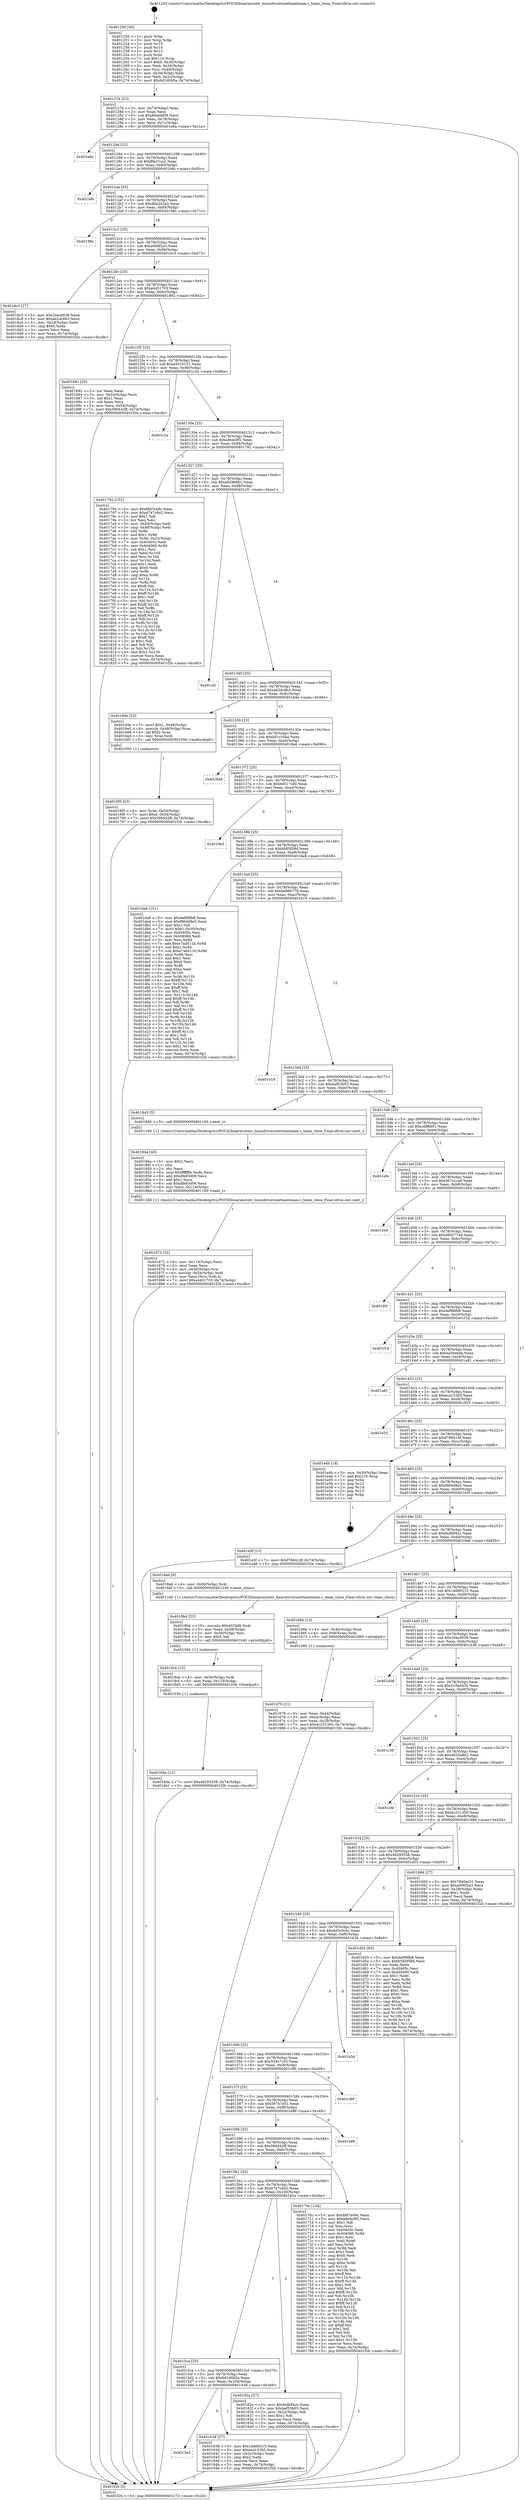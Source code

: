 digraph "0x401250" {
  label = "0x401250 (/mnt/c/Users/mathe/Desktop/tcc/POCII/binaries/extr_linuxdriversnetteamteam.c_team_close_Final-ollvm.out::main(0))"
  labelloc = "t"
  node[shape=record]

  Entry [label="",width=0.3,height=0.3,shape=circle,fillcolor=black,style=filled]
  "0x40127d" [label="{
     0x40127d [23]\l
     | [instrs]\l
     &nbsp;&nbsp;0x40127d \<+3\>: mov -0x74(%rbp),%eax\l
     &nbsp;&nbsp;0x401280 \<+2\>: mov %eax,%ecx\l
     &nbsp;&nbsp;0x401282 \<+6\>: sub $0x80ab6f39,%ecx\l
     &nbsp;&nbsp;0x401288 \<+3\>: mov %eax,-0x78(%rbp)\l
     &nbsp;&nbsp;0x40128b \<+3\>: mov %ecx,-0x7c(%rbp)\l
     &nbsp;&nbsp;0x40128e \<+6\>: je 0000000000401e6a \<main+0xc1a\>\l
  }"]
  "0x401e6a" [label="{
     0x401e6a\l
  }", style=dashed]
  "0x401294" [label="{
     0x401294 [22]\l
     | [instrs]\l
     &nbsp;&nbsp;0x401294 \<+5\>: jmp 0000000000401299 \<main+0x49\>\l
     &nbsp;&nbsp;0x401299 \<+3\>: mov -0x78(%rbp),%eax\l
     &nbsp;&nbsp;0x40129c \<+5\>: sub $0x8fe31ca2,%eax\l
     &nbsp;&nbsp;0x4012a1 \<+3\>: mov %eax,-0x80(%rbp)\l
     &nbsp;&nbsp;0x4012a4 \<+6\>: je 0000000000401b8c \<main+0x93c\>\l
  }"]
  Exit [label="",width=0.3,height=0.3,shape=circle,fillcolor=black,style=filled,peripheries=2]
  "0x401b8c" [label="{
     0x401b8c\l
  }", style=dashed]
  "0x4012aa" [label="{
     0x4012aa [25]\l
     | [instrs]\l
     &nbsp;&nbsp;0x4012aa \<+5\>: jmp 00000000004012af \<main+0x5f\>\l
     &nbsp;&nbsp;0x4012af \<+3\>: mov -0x78(%rbp),%eax\l
     &nbsp;&nbsp;0x4012b2 \<+5\>: sub $0x9ba202a3,%eax\l
     &nbsp;&nbsp;0x4012b7 \<+6\>: mov %eax,-0x84(%rbp)\l
     &nbsp;&nbsp;0x4012bd \<+6\>: je 000000000040196c \<main+0x71c\>\l
  }"]
  "0x4018da" [label="{
     0x4018da [12]\l
     | [instrs]\l
     &nbsp;&nbsp;0x4018da \<+7\>: movl $0x4d293558,-0x74(%rbp)\l
     &nbsp;&nbsp;0x4018e1 \<+5\>: jmp 0000000000401f2b \<main+0xcdb\>\l
  }"]
  "0x40196c" [label="{
     0x40196c\l
  }", style=dashed]
  "0x4012c3" [label="{
     0x4012c3 [25]\l
     | [instrs]\l
     &nbsp;&nbsp;0x4012c3 \<+5\>: jmp 00000000004012c8 \<main+0x78\>\l
     &nbsp;&nbsp;0x4012c8 \<+3\>: mov -0x78(%rbp),%eax\l
     &nbsp;&nbsp;0x4012cb \<+5\>: sub $0xa006f2a3,%eax\l
     &nbsp;&nbsp;0x4012d0 \<+6\>: mov %eax,-0x88(%rbp)\l
     &nbsp;&nbsp;0x4012d6 \<+6\>: je 00000000004016c3 \<main+0x473\>\l
  }"]
  "0x4018cb" [label="{
     0x4018cb [15]\l
     | [instrs]\l
     &nbsp;&nbsp;0x4018cb \<+4\>: mov -0x50(%rbp),%rdi\l
     &nbsp;&nbsp;0x4018cf \<+6\>: mov %eax,-0x118(%rbp)\l
     &nbsp;&nbsp;0x4018d5 \<+5\>: call 0000000000401030 \<free@plt\>\l
     | [calls]\l
     &nbsp;&nbsp;0x401030 \{1\} (unknown)\l
  }"]
  "0x4016c3" [label="{
     0x4016c3 [27]\l
     | [instrs]\l
     &nbsp;&nbsp;0x4016c3 \<+5\>: mov $0x20ecd039,%eax\l
     &nbsp;&nbsp;0x4016c8 \<+5\>: mov $0xad2dc6b3,%ecx\l
     &nbsp;&nbsp;0x4016cd \<+3\>: mov -0x28(%rbp),%edx\l
     &nbsp;&nbsp;0x4016d0 \<+3\>: cmp $0x0,%edx\l
     &nbsp;&nbsp;0x4016d3 \<+3\>: cmove %ecx,%eax\l
     &nbsp;&nbsp;0x4016d6 \<+3\>: mov %eax,-0x74(%rbp)\l
     &nbsp;&nbsp;0x4016d9 \<+5\>: jmp 0000000000401f2b \<main+0xcdb\>\l
  }"]
  "0x4012dc" [label="{
     0x4012dc [25]\l
     | [instrs]\l
     &nbsp;&nbsp;0x4012dc \<+5\>: jmp 00000000004012e1 \<main+0x91\>\l
     &nbsp;&nbsp;0x4012e1 \<+3\>: mov -0x78(%rbp),%eax\l
     &nbsp;&nbsp;0x4012e4 \<+5\>: sub $0xa4451703,%eax\l
     &nbsp;&nbsp;0x4012e9 \<+6\>: mov %eax,-0x8c(%rbp)\l
     &nbsp;&nbsp;0x4012ef \<+6\>: je 0000000000401892 \<main+0x642\>\l
  }"]
  "0x4018b4" [label="{
     0x4018b4 [23]\l
     | [instrs]\l
     &nbsp;&nbsp;0x4018b4 \<+10\>: movabs $0x4020d6,%rdi\l
     &nbsp;&nbsp;0x4018be \<+3\>: mov %eax,-0x58(%rbp)\l
     &nbsp;&nbsp;0x4018c1 \<+3\>: mov -0x58(%rbp),%esi\l
     &nbsp;&nbsp;0x4018c4 \<+2\>: mov $0x0,%al\l
     &nbsp;&nbsp;0x4018c6 \<+5\>: call 0000000000401040 \<printf@plt\>\l
     | [calls]\l
     &nbsp;&nbsp;0x401040 \{1\} (unknown)\l
  }"]
  "0x401892" [label="{
     0x401892 [25]\l
     | [instrs]\l
     &nbsp;&nbsp;0x401892 \<+2\>: xor %eax,%eax\l
     &nbsp;&nbsp;0x401894 \<+3\>: mov -0x54(%rbp),%ecx\l
     &nbsp;&nbsp;0x401897 \<+3\>: sub $0x1,%eax\l
     &nbsp;&nbsp;0x40189a \<+2\>: sub %eax,%ecx\l
     &nbsp;&nbsp;0x40189c \<+3\>: mov %ecx,-0x54(%rbp)\l
     &nbsp;&nbsp;0x40189f \<+7\>: movl $0x590442ff,-0x74(%rbp)\l
     &nbsp;&nbsp;0x4018a6 \<+5\>: jmp 0000000000401f2b \<main+0xcdb\>\l
  }"]
  "0x4012f5" [label="{
     0x4012f5 [25]\l
     | [instrs]\l
     &nbsp;&nbsp;0x4012f5 \<+5\>: jmp 00000000004012fa \<main+0xaa\>\l
     &nbsp;&nbsp;0x4012fa \<+3\>: mov -0x78(%rbp),%eax\l
     &nbsp;&nbsp;0x4012fd \<+5\>: sub $0xa5d16151,%eax\l
     &nbsp;&nbsp;0x401302 \<+6\>: mov %eax,-0x90(%rbp)\l
     &nbsp;&nbsp;0x401308 \<+6\>: je 0000000000401c2a \<main+0x9da\>\l
  }"]
  "0x401872" [label="{
     0x401872 [32]\l
     | [instrs]\l
     &nbsp;&nbsp;0x401872 \<+6\>: mov -0x114(%rbp),%ecx\l
     &nbsp;&nbsp;0x401878 \<+3\>: imul %eax,%ecx\l
     &nbsp;&nbsp;0x40187b \<+4\>: mov -0x50(%rbp),%rsi\l
     &nbsp;&nbsp;0x40187f \<+4\>: movslq -0x54(%rbp),%rdi\l
     &nbsp;&nbsp;0x401883 \<+3\>: mov %ecx,(%rsi,%rdi,4)\l
     &nbsp;&nbsp;0x401886 \<+7\>: movl $0xa4451703,-0x74(%rbp)\l
     &nbsp;&nbsp;0x40188d \<+5\>: jmp 0000000000401f2b \<main+0xcdb\>\l
  }"]
  "0x401c2a" [label="{
     0x401c2a\l
  }", style=dashed]
  "0x40130e" [label="{
     0x40130e [25]\l
     | [instrs]\l
     &nbsp;&nbsp;0x40130e \<+5\>: jmp 0000000000401313 \<main+0xc3\>\l
     &nbsp;&nbsp;0x401313 \<+3\>: mov -0x78(%rbp),%eax\l
     &nbsp;&nbsp;0x401316 \<+5\>: sub $0xa8e4c9f2,%eax\l
     &nbsp;&nbsp;0x40131b \<+6\>: mov %eax,-0x94(%rbp)\l
     &nbsp;&nbsp;0x401321 \<+6\>: je 0000000000401792 \<main+0x542\>\l
  }"]
  "0x40184a" [label="{
     0x40184a [40]\l
     | [instrs]\l
     &nbsp;&nbsp;0x40184a \<+5\>: mov $0x2,%ecx\l
     &nbsp;&nbsp;0x40184f \<+1\>: cltd\l
     &nbsp;&nbsp;0x401850 \<+2\>: idiv %ecx\l
     &nbsp;&nbsp;0x401852 \<+6\>: imul $0xfffffffe,%edx,%ecx\l
     &nbsp;&nbsp;0x401858 \<+6\>: add $0xdfe83d09,%ecx\l
     &nbsp;&nbsp;0x40185e \<+3\>: add $0x1,%ecx\l
     &nbsp;&nbsp;0x401861 \<+6\>: sub $0xdfe83d09,%ecx\l
     &nbsp;&nbsp;0x401867 \<+6\>: mov %ecx,-0x114(%rbp)\l
     &nbsp;&nbsp;0x40186d \<+5\>: call 0000000000401160 \<next_i\>\l
     | [calls]\l
     &nbsp;&nbsp;0x401160 \{1\} (/mnt/c/Users/mathe/Desktop/tcc/POCII/binaries/extr_linuxdriversnetteamteam.c_team_close_Final-ollvm.out::next_i)\l
  }"]
  "0x401792" [label="{
     0x401792 [152]\l
     | [instrs]\l
     &nbsp;&nbsp;0x401792 \<+5\>: mov $0x6fd7e49c,%eax\l
     &nbsp;&nbsp;0x401797 \<+5\>: mov $0x6747c842,%ecx\l
     &nbsp;&nbsp;0x40179c \<+2\>: mov $0x1,%dl\l
     &nbsp;&nbsp;0x40179e \<+2\>: xor %esi,%esi\l
     &nbsp;&nbsp;0x4017a0 \<+3\>: mov -0x54(%rbp),%edi\l
     &nbsp;&nbsp;0x4017a3 \<+3\>: cmp -0x48(%rbp),%edi\l
     &nbsp;&nbsp;0x4017a6 \<+4\>: setl %r8b\l
     &nbsp;&nbsp;0x4017aa \<+4\>: and $0x1,%r8b\l
     &nbsp;&nbsp;0x4017ae \<+4\>: mov %r8b,-0x22(%rbp)\l
     &nbsp;&nbsp;0x4017b2 \<+7\>: mov 0x40405c,%edi\l
     &nbsp;&nbsp;0x4017b9 \<+8\>: mov 0x404060,%r9d\l
     &nbsp;&nbsp;0x4017c1 \<+3\>: sub $0x1,%esi\l
     &nbsp;&nbsp;0x4017c4 \<+3\>: mov %edi,%r10d\l
     &nbsp;&nbsp;0x4017c7 \<+3\>: add %esi,%r10d\l
     &nbsp;&nbsp;0x4017ca \<+4\>: imul %r10d,%edi\l
     &nbsp;&nbsp;0x4017ce \<+3\>: and $0x1,%edi\l
     &nbsp;&nbsp;0x4017d1 \<+3\>: cmp $0x0,%edi\l
     &nbsp;&nbsp;0x4017d4 \<+4\>: sete %r8b\l
     &nbsp;&nbsp;0x4017d8 \<+4\>: cmp $0xa,%r9d\l
     &nbsp;&nbsp;0x4017dc \<+4\>: setl %r11b\l
     &nbsp;&nbsp;0x4017e0 \<+3\>: mov %r8b,%bl\l
     &nbsp;&nbsp;0x4017e3 \<+3\>: xor $0xff,%bl\l
     &nbsp;&nbsp;0x4017e6 \<+3\>: mov %r11b,%r14b\l
     &nbsp;&nbsp;0x4017e9 \<+4\>: xor $0xff,%r14b\l
     &nbsp;&nbsp;0x4017ed \<+3\>: xor $0x1,%dl\l
     &nbsp;&nbsp;0x4017f0 \<+3\>: mov %bl,%r15b\l
     &nbsp;&nbsp;0x4017f3 \<+4\>: and $0xff,%r15b\l
     &nbsp;&nbsp;0x4017f7 \<+3\>: and %dl,%r8b\l
     &nbsp;&nbsp;0x4017fa \<+3\>: mov %r14b,%r12b\l
     &nbsp;&nbsp;0x4017fd \<+4\>: and $0xff,%r12b\l
     &nbsp;&nbsp;0x401801 \<+3\>: and %dl,%r11b\l
     &nbsp;&nbsp;0x401804 \<+3\>: or %r8b,%r15b\l
     &nbsp;&nbsp;0x401807 \<+3\>: or %r11b,%r12b\l
     &nbsp;&nbsp;0x40180a \<+3\>: xor %r12b,%r15b\l
     &nbsp;&nbsp;0x40180d \<+3\>: or %r14b,%bl\l
     &nbsp;&nbsp;0x401810 \<+3\>: xor $0xff,%bl\l
     &nbsp;&nbsp;0x401813 \<+3\>: or $0x1,%dl\l
     &nbsp;&nbsp;0x401816 \<+2\>: and %dl,%bl\l
     &nbsp;&nbsp;0x401818 \<+3\>: or %bl,%r15b\l
     &nbsp;&nbsp;0x40181b \<+4\>: test $0x1,%r15b\l
     &nbsp;&nbsp;0x40181f \<+3\>: cmovne %ecx,%eax\l
     &nbsp;&nbsp;0x401822 \<+3\>: mov %eax,-0x74(%rbp)\l
     &nbsp;&nbsp;0x401825 \<+5\>: jmp 0000000000401f2b \<main+0xcdb\>\l
  }"]
  "0x401327" [label="{
     0x401327 [25]\l
     | [instrs]\l
     &nbsp;&nbsp;0x401327 \<+5\>: jmp 000000000040132c \<main+0xdc\>\l
     &nbsp;&nbsp;0x40132c \<+3\>: mov -0x78(%rbp),%eax\l
     &nbsp;&nbsp;0x40132f \<+5\>: sub $0xa929b6b1,%eax\l
     &nbsp;&nbsp;0x401334 \<+6\>: mov %eax,-0x98(%rbp)\l
     &nbsp;&nbsp;0x40133a \<+6\>: je 0000000000401cf1 \<main+0xaa1\>\l
  }"]
  "0x4016f5" [label="{
     0x4016f5 [23]\l
     | [instrs]\l
     &nbsp;&nbsp;0x4016f5 \<+4\>: mov %rax,-0x50(%rbp)\l
     &nbsp;&nbsp;0x4016f9 \<+7\>: movl $0x0,-0x54(%rbp)\l
     &nbsp;&nbsp;0x401700 \<+7\>: movl $0x590442ff,-0x74(%rbp)\l
     &nbsp;&nbsp;0x401707 \<+5\>: jmp 0000000000401f2b \<main+0xcdb\>\l
  }"]
  "0x401cf1" [label="{
     0x401cf1\l
  }", style=dashed]
  "0x401340" [label="{
     0x401340 [25]\l
     | [instrs]\l
     &nbsp;&nbsp;0x401340 \<+5\>: jmp 0000000000401345 \<main+0xf5\>\l
     &nbsp;&nbsp;0x401345 \<+3\>: mov -0x78(%rbp),%eax\l
     &nbsp;&nbsp;0x401348 \<+5\>: sub $0xad2dc6b3,%eax\l
     &nbsp;&nbsp;0x40134d \<+6\>: mov %eax,-0x9c(%rbp)\l
     &nbsp;&nbsp;0x401353 \<+6\>: je 00000000004016de \<main+0x48e\>\l
  }"]
  "0x401678" [label="{
     0x401678 [21]\l
     | [instrs]\l
     &nbsp;&nbsp;0x401678 \<+3\>: mov %eax,-0x44(%rbp)\l
     &nbsp;&nbsp;0x40167b \<+3\>: mov -0x44(%rbp),%eax\l
     &nbsp;&nbsp;0x40167e \<+3\>: mov %eax,-0x28(%rbp)\l
     &nbsp;&nbsp;0x401681 \<+7\>: movl $0x4c231300,-0x74(%rbp)\l
     &nbsp;&nbsp;0x401688 \<+5\>: jmp 0000000000401f2b \<main+0xcdb\>\l
  }"]
  "0x4016de" [label="{
     0x4016de [23]\l
     | [instrs]\l
     &nbsp;&nbsp;0x4016de \<+7\>: movl $0x1,-0x48(%rbp)\l
     &nbsp;&nbsp;0x4016e5 \<+4\>: movslq -0x48(%rbp),%rax\l
     &nbsp;&nbsp;0x4016e9 \<+4\>: shl $0x2,%rax\l
     &nbsp;&nbsp;0x4016ed \<+3\>: mov %rax,%rdi\l
     &nbsp;&nbsp;0x4016f0 \<+5\>: call 0000000000401050 \<malloc@plt\>\l
     | [calls]\l
     &nbsp;&nbsp;0x401050 \{1\} (unknown)\l
  }"]
  "0x401359" [label="{
     0x401359 [25]\l
     | [instrs]\l
     &nbsp;&nbsp;0x401359 \<+5\>: jmp 000000000040135e \<main+0x10e\>\l
     &nbsp;&nbsp;0x40135e \<+3\>: mov -0x78(%rbp),%eax\l
     &nbsp;&nbsp;0x401361 \<+5\>: sub $0xb01c10aa,%eax\l
     &nbsp;&nbsp;0x401366 \<+6\>: mov %eax,-0xa0(%rbp)\l
     &nbsp;&nbsp;0x40136c \<+6\>: je 00000000004018e6 \<main+0x696\>\l
  }"]
  "0x401250" [label="{
     0x401250 [45]\l
     | [instrs]\l
     &nbsp;&nbsp;0x401250 \<+1\>: push %rbp\l
     &nbsp;&nbsp;0x401251 \<+3\>: mov %rsp,%rbp\l
     &nbsp;&nbsp;0x401254 \<+2\>: push %r15\l
     &nbsp;&nbsp;0x401256 \<+2\>: push %r14\l
     &nbsp;&nbsp;0x401258 \<+2\>: push %r12\l
     &nbsp;&nbsp;0x40125a \<+1\>: push %rbx\l
     &nbsp;&nbsp;0x40125b \<+7\>: sub $0x110,%rsp\l
     &nbsp;&nbsp;0x401262 \<+7\>: movl $0x0,-0x30(%rbp)\l
     &nbsp;&nbsp;0x401269 \<+3\>: mov %edi,-0x34(%rbp)\l
     &nbsp;&nbsp;0x40126c \<+4\>: mov %rsi,-0x40(%rbp)\l
     &nbsp;&nbsp;0x401270 \<+3\>: mov -0x34(%rbp),%edi\l
     &nbsp;&nbsp;0x401273 \<+3\>: mov %edi,-0x2c(%rbp)\l
     &nbsp;&nbsp;0x401276 \<+7\>: movl $0x6d1d0b5a,-0x74(%rbp)\l
  }"]
  "0x4018e6" [label="{
     0x4018e6\l
  }", style=dashed]
  "0x401372" [label="{
     0x401372 [25]\l
     | [instrs]\l
     &nbsp;&nbsp;0x401372 \<+5\>: jmp 0000000000401377 \<main+0x127\>\l
     &nbsp;&nbsp;0x401377 \<+3\>: mov -0x78(%rbp),%eax\l
     &nbsp;&nbsp;0x40137a \<+5\>: sub $0xb4517cd0,%eax\l
     &nbsp;&nbsp;0x40137f \<+6\>: mov %eax,-0xa4(%rbp)\l
     &nbsp;&nbsp;0x401385 \<+6\>: je 00000000004019e5 \<main+0x795\>\l
  }"]
  "0x401f2b" [label="{
     0x401f2b [5]\l
     | [instrs]\l
     &nbsp;&nbsp;0x401f2b \<+5\>: jmp 000000000040127d \<main+0x2d\>\l
  }"]
  "0x4019e5" [label="{
     0x4019e5\l
  }", style=dashed]
  "0x40138b" [label="{
     0x40138b [25]\l
     | [instrs]\l
     &nbsp;&nbsp;0x40138b \<+5\>: jmp 0000000000401390 \<main+0x140\>\l
     &nbsp;&nbsp;0x401390 \<+3\>: mov -0x78(%rbp),%eax\l
     &nbsp;&nbsp;0x401393 \<+5\>: sub $0xb565f58d,%eax\l
     &nbsp;&nbsp;0x401398 \<+6\>: mov %eax,-0xa8(%rbp)\l
     &nbsp;&nbsp;0x40139e \<+6\>: je 0000000000401da8 \<main+0xb58\>\l
  }"]
  "0x4015e3" [label="{
     0x4015e3\l
  }", style=dashed]
  "0x401da8" [label="{
     0x401da8 [151]\l
     | [instrs]\l
     &nbsp;&nbsp;0x401da8 \<+5\>: mov $0xdef98fb8,%eax\l
     &nbsp;&nbsp;0x401dad \<+5\>: mov $0xf96408e5,%ecx\l
     &nbsp;&nbsp;0x401db2 \<+2\>: mov $0x1,%dl\l
     &nbsp;&nbsp;0x401db4 \<+7\>: movl $0x0,-0x30(%rbp)\l
     &nbsp;&nbsp;0x401dbb \<+7\>: mov 0x40405c,%esi\l
     &nbsp;&nbsp;0x401dc2 \<+7\>: mov 0x404060,%edi\l
     &nbsp;&nbsp;0x401dc9 \<+3\>: mov %esi,%r8d\l
     &nbsp;&nbsp;0x401dcc \<+7\>: add $0xe7ad411b,%r8d\l
     &nbsp;&nbsp;0x401dd3 \<+4\>: sub $0x1,%r8d\l
     &nbsp;&nbsp;0x401dd7 \<+7\>: sub $0xe7ad411b,%r8d\l
     &nbsp;&nbsp;0x401dde \<+4\>: imul %r8d,%esi\l
     &nbsp;&nbsp;0x401de2 \<+3\>: and $0x1,%esi\l
     &nbsp;&nbsp;0x401de5 \<+3\>: cmp $0x0,%esi\l
     &nbsp;&nbsp;0x401de8 \<+4\>: sete %r9b\l
     &nbsp;&nbsp;0x401dec \<+3\>: cmp $0xa,%edi\l
     &nbsp;&nbsp;0x401def \<+4\>: setl %r10b\l
     &nbsp;&nbsp;0x401df3 \<+3\>: mov %r9b,%r11b\l
     &nbsp;&nbsp;0x401df6 \<+4\>: xor $0xff,%r11b\l
     &nbsp;&nbsp;0x401dfa \<+3\>: mov %r10b,%bl\l
     &nbsp;&nbsp;0x401dfd \<+3\>: xor $0xff,%bl\l
     &nbsp;&nbsp;0x401e00 \<+3\>: xor $0x1,%dl\l
     &nbsp;&nbsp;0x401e03 \<+3\>: mov %r11b,%r14b\l
     &nbsp;&nbsp;0x401e06 \<+4\>: and $0xff,%r14b\l
     &nbsp;&nbsp;0x401e0a \<+3\>: and %dl,%r9b\l
     &nbsp;&nbsp;0x401e0d \<+3\>: mov %bl,%r15b\l
     &nbsp;&nbsp;0x401e10 \<+4\>: and $0xff,%r15b\l
     &nbsp;&nbsp;0x401e14 \<+3\>: and %dl,%r10b\l
     &nbsp;&nbsp;0x401e17 \<+3\>: or %r9b,%r14b\l
     &nbsp;&nbsp;0x401e1a \<+3\>: or %r10b,%r15b\l
     &nbsp;&nbsp;0x401e1d \<+3\>: xor %r15b,%r14b\l
     &nbsp;&nbsp;0x401e20 \<+3\>: or %bl,%r11b\l
     &nbsp;&nbsp;0x401e23 \<+4\>: xor $0xff,%r11b\l
     &nbsp;&nbsp;0x401e27 \<+3\>: or $0x1,%dl\l
     &nbsp;&nbsp;0x401e2a \<+3\>: and %dl,%r11b\l
     &nbsp;&nbsp;0x401e2d \<+3\>: or %r11b,%r14b\l
     &nbsp;&nbsp;0x401e30 \<+4\>: test $0x1,%r14b\l
     &nbsp;&nbsp;0x401e34 \<+3\>: cmovne %ecx,%eax\l
     &nbsp;&nbsp;0x401e37 \<+3\>: mov %eax,-0x74(%rbp)\l
     &nbsp;&nbsp;0x401e3a \<+5\>: jmp 0000000000401f2b \<main+0xcdb\>\l
  }"]
  "0x4013a4" [label="{
     0x4013a4 [25]\l
     | [instrs]\l
     &nbsp;&nbsp;0x4013a4 \<+5\>: jmp 00000000004013a9 \<main+0x159\>\l
     &nbsp;&nbsp;0x4013a9 \<+3\>: mov -0x78(%rbp),%eax\l
     &nbsp;&nbsp;0x4013ac \<+5\>: sub $0xb6b6b779,%eax\l
     &nbsp;&nbsp;0x4013b1 \<+6\>: mov %eax,-0xac(%rbp)\l
     &nbsp;&nbsp;0x4013b7 \<+6\>: je 0000000000401b19 \<main+0x8c9\>\l
  }"]
  "0x401638" [label="{
     0x401638 [27]\l
     | [instrs]\l
     &nbsp;&nbsp;0x401638 \<+5\>: mov $0x1dd60215,%eax\l
     &nbsp;&nbsp;0x40163d \<+5\>: mov $0xeca153b5,%ecx\l
     &nbsp;&nbsp;0x401642 \<+3\>: mov -0x2c(%rbp),%edx\l
     &nbsp;&nbsp;0x401645 \<+3\>: cmp $0x2,%edx\l
     &nbsp;&nbsp;0x401648 \<+3\>: cmovne %ecx,%eax\l
     &nbsp;&nbsp;0x40164b \<+3\>: mov %eax,-0x74(%rbp)\l
     &nbsp;&nbsp;0x40164e \<+5\>: jmp 0000000000401f2b \<main+0xcdb\>\l
  }"]
  "0x401b19" [label="{
     0x401b19\l
  }", style=dashed]
  "0x4013bd" [label="{
     0x4013bd [25]\l
     | [instrs]\l
     &nbsp;&nbsp;0x4013bd \<+5\>: jmp 00000000004013c2 \<main+0x172\>\l
     &nbsp;&nbsp;0x4013c2 \<+3\>: mov -0x78(%rbp),%eax\l
     &nbsp;&nbsp;0x4013c5 \<+5\>: sub $0xbef53b03,%eax\l
     &nbsp;&nbsp;0x4013ca \<+6\>: mov %eax,-0xb0(%rbp)\l
     &nbsp;&nbsp;0x4013d0 \<+6\>: je 0000000000401845 \<main+0x5f5\>\l
  }"]
  "0x4015ca" [label="{
     0x4015ca [25]\l
     | [instrs]\l
     &nbsp;&nbsp;0x4015ca \<+5\>: jmp 00000000004015cf \<main+0x37f\>\l
     &nbsp;&nbsp;0x4015cf \<+3\>: mov -0x78(%rbp),%eax\l
     &nbsp;&nbsp;0x4015d2 \<+5\>: sub $0x6d1d0b5a,%eax\l
     &nbsp;&nbsp;0x4015d7 \<+6\>: mov %eax,-0x104(%rbp)\l
     &nbsp;&nbsp;0x4015dd \<+6\>: je 0000000000401638 \<main+0x3e8\>\l
  }"]
  "0x401845" [label="{
     0x401845 [5]\l
     | [instrs]\l
     &nbsp;&nbsp;0x401845 \<+5\>: call 0000000000401160 \<next_i\>\l
     | [calls]\l
     &nbsp;&nbsp;0x401160 \{1\} (/mnt/c/Users/mathe/Desktop/tcc/POCII/binaries/extr_linuxdriversnetteamteam.c_team_close_Final-ollvm.out::next_i)\l
  }"]
  "0x4013d6" [label="{
     0x4013d6 [25]\l
     | [instrs]\l
     &nbsp;&nbsp;0x4013d6 \<+5\>: jmp 00000000004013db \<main+0x18b\>\l
     &nbsp;&nbsp;0x4013db \<+3\>: mov -0x78(%rbp),%eax\l
     &nbsp;&nbsp;0x4013de \<+5\>: sub $0xcd8ffd01,%eax\l
     &nbsp;&nbsp;0x4013e3 \<+6\>: mov %eax,-0xb4(%rbp)\l
     &nbsp;&nbsp;0x4013e9 \<+6\>: je 0000000000401efe \<main+0xcae\>\l
  }"]
  "0x40182a" [label="{
     0x40182a [27]\l
     | [instrs]\l
     &nbsp;&nbsp;0x40182a \<+5\>: mov $0xfedb942c,%eax\l
     &nbsp;&nbsp;0x40182f \<+5\>: mov $0xbef53b03,%ecx\l
     &nbsp;&nbsp;0x401834 \<+3\>: mov -0x22(%rbp),%dl\l
     &nbsp;&nbsp;0x401837 \<+3\>: test $0x1,%dl\l
     &nbsp;&nbsp;0x40183a \<+3\>: cmovne %ecx,%eax\l
     &nbsp;&nbsp;0x40183d \<+3\>: mov %eax,-0x74(%rbp)\l
     &nbsp;&nbsp;0x401840 \<+5\>: jmp 0000000000401f2b \<main+0xcdb\>\l
  }"]
  "0x401efe" [label="{
     0x401efe\l
  }", style=dashed]
  "0x4013ef" [label="{
     0x4013ef [25]\l
     | [instrs]\l
     &nbsp;&nbsp;0x4013ef \<+5\>: jmp 00000000004013f4 \<main+0x1a4\>\l
     &nbsp;&nbsp;0x4013f4 \<+3\>: mov -0x78(%rbp),%eax\l
     &nbsp;&nbsp;0x4013f7 \<+5\>: sub $0xd67c1ca8,%eax\l
     &nbsp;&nbsp;0x4013fc \<+6\>: mov %eax,-0xb8(%rbp)\l
     &nbsp;&nbsp;0x401402 \<+6\>: je 0000000000401d44 \<main+0xaf4\>\l
  }"]
  "0x4015b1" [label="{
     0x4015b1 [25]\l
     | [instrs]\l
     &nbsp;&nbsp;0x4015b1 \<+5\>: jmp 00000000004015b6 \<main+0x366\>\l
     &nbsp;&nbsp;0x4015b6 \<+3\>: mov -0x78(%rbp),%eax\l
     &nbsp;&nbsp;0x4015b9 \<+5\>: sub $0x6747c842,%eax\l
     &nbsp;&nbsp;0x4015be \<+6\>: mov %eax,-0x100(%rbp)\l
     &nbsp;&nbsp;0x4015c4 \<+6\>: je 000000000040182a \<main+0x5da\>\l
  }"]
  "0x401d44" [label="{
     0x401d44\l
  }", style=dashed]
  "0x401408" [label="{
     0x401408 [25]\l
     | [instrs]\l
     &nbsp;&nbsp;0x401408 \<+5\>: jmp 000000000040140d \<main+0x1bd\>\l
     &nbsp;&nbsp;0x40140d \<+3\>: mov -0x78(%rbp),%eax\l
     &nbsp;&nbsp;0x401410 \<+5\>: sub $0xd8d2774d,%eax\l
     &nbsp;&nbsp;0x401415 \<+6\>: mov %eax,-0xbc(%rbp)\l
     &nbsp;&nbsp;0x40141b \<+6\>: je 00000000004019f1 \<main+0x7a1\>\l
  }"]
  "0x40170c" [label="{
     0x40170c [134]\l
     | [instrs]\l
     &nbsp;&nbsp;0x40170c \<+5\>: mov $0x6fd7e49c,%eax\l
     &nbsp;&nbsp;0x401711 \<+5\>: mov $0xa8e4c9f2,%ecx\l
     &nbsp;&nbsp;0x401716 \<+2\>: mov $0x1,%dl\l
     &nbsp;&nbsp;0x401718 \<+2\>: xor %esi,%esi\l
     &nbsp;&nbsp;0x40171a \<+7\>: mov 0x40405c,%edi\l
     &nbsp;&nbsp;0x401721 \<+8\>: mov 0x404060,%r8d\l
     &nbsp;&nbsp;0x401729 \<+3\>: sub $0x1,%esi\l
     &nbsp;&nbsp;0x40172c \<+3\>: mov %edi,%r9d\l
     &nbsp;&nbsp;0x40172f \<+3\>: add %esi,%r9d\l
     &nbsp;&nbsp;0x401732 \<+4\>: imul %r9d,%edi\l
     &nbsp;&nbsp;0x401736 \<+3\>: and $0x1,%edi\l
     &nbsp;&nbsp;0x401739 \<+3\>: cmp $0x0,%edi\l
     &nbsp;&nbsp;0x40173c \<+4\>: sete %r10b\l
     &nbsp;&nbsp;0x401740 \<+4\>: cmp $0xa,%r8d\l
     &nbsp;&nbsp;0x401744 \<+4\>: setl %r11b\l
     &nbsp;&nbsp;0x401748 \<+3\>: mov %r10b,%bl\l
     &nbsp;&nbsp;0x40174b \<+3\>: xor $0xff,%bl\l
     &nbsp;&nbsp;0x40174e \<+3\>: mov %r11b,%r14b\l
     &nbsp;&nbsp;0x401751 \<+4\>: xor $0xff,%r14b\l
     &nbsp;&nbsp;0x401755 \<+3\>: xor $0x1,%dl\l
     &nbsp;&nbsp;0x401758 \<+3\>: mov %bl,%r15b\l
     &nbsp;&nbsp;0x40175b \<+4\>: and $0xff,%r15b\l
     &nbsp;&nbsp;0x40175f \<+3\>: and %dl,%r10b\l
     &nbsp;&nbsp;0x401762 \<+3\>: mov %r14b,%r12b\l
     &nbsp;&nbsp;0x401765 \<+4\>: and $0xff,%r12b\l
     &nbsp;&nbsp;0x401769 \<+3\>: and %dl,%r11b\l
     &nbsp;&nbsp;0x40176c \<+3\>: or %r10b,%r15b\l
     &nbsp;&nbsp;0x40176f \<+3\>: or %r11b,%r12b\l
     &nbsp;&nbsp;0x401772 \<+3\>: xor %r12b,%r15b\l
     &nbsp;&nbsp;0x401775 \<+3\>: or %r14b,%bl\l
     &nbsp;&nbsp;0x401778 \<+3\>: xor $0xff,%bl\l
     &nbsp;&nbsp;0x40177b \<+3\>: or $0x1,%dl\l
     &nbsp;&nbsp;0x40177e \<+2\>: and %dl,%bl\l
     &nbsp;&nbsp;0x401780 \<+3\>: or %bl,%r15b\l
     &nbsp;&nbsp;0x401783 \<+4\>: test $0x1,%r15b\l
     &nbsp;&nbsp;0x401787 \<+3\>: cmovne %ecx,%eax\l
     &nbsp;&nbsp;0x40178a \<+3\>: mov %eax,-0x74(%rbp)\l
     &nbsp;&nbsp;0x40178d \<+5\>: jmp 0000000000401f2b \<main+0xcdb\>\l
  }"]
  "0x4019f1" [label="{
     0x4019f1\l
  }", style=dashed]
  "0x401421" [label="{
     0x401421 [25]\l
     | [instrs]\l
     &nbsp;&nbsp;0x401421 \<+5\>: jmp 0000000000401426 \<main+0x1d6\>\l
     &nbsp;&nbsp;0x401426 \<+3\>: mov -0x78(%rbp),%eax\l
     &nbsp;&nbsp;0x401429 \<+5\>: sub $0xdef98fb8,%eax\l
     &nbsp;&nbsp;0x40142e \<+6\>: mov %eax,-0xc0(%rbp)\l
     &nbsp;&nbsp;0x401434 \<+6\>: je 0000000000401f1d \<main+0xccd\>\l
  }"]
  "0x401598" [label="{
     0x401598 [25]\l
     | [instrs]\l
     &nbsp;&nbsp;0x401598 \<+5\>: jmp 000000000040159d \<main+0x34d\>\l
     &nbsp;&nbsp;0x40159d \<+3\>: mov -0x78(%rbp),%eax\l
     &nbsp;&nbsp;0x4015a0 \<+5\>: sub $0x590442ff,%eax\l
     &nbsp;&nbsp;0x4015a5 \<+6\>: mov %eax,-0xfc(%rbp)\l
     &nbsp;&nbsp;0x4015ab \<+6\>: je 000000000040170c \<main+0x4bc\>\l
  }"]
  "0x401f1d" [label="{
     0x401f1d\l
  }", style=dashed]
  "0x40143a" [label="{
     0x40143a [25]\l
     | [instrs]\l
     &nbsp;&nbsp;0x40143a \<+5\>: jmp 000000000040143f \<main+0x1ef\>\l
     &nbsp;&nbsp;0x40143f \<+3\>: mov -0x78(%rbp),%eax\l
     &nbsp;&nbsp;0x401442 \<+5\>: sub $0xea5bebbe,%eax\l
     &nbsp;&nbsp;0x401447 \<+6\>: mov %eax,-0xc4(%rbp)\l
     &nbsp;&nbsp;0x40144d \<+6\>: je 0000000000401a81 \<main+0x831\>\l
  }"]
  "0x401e98" [label="{
     0x401e98\l
  }", style=dashed]
  "0x401a81" [label="{
     0x401a81\l
  }", style=dashed]
  "0x401453" [label="{
     0x401453 [25]\l
     | [instrs]\l
     &nbsp;&nbsp;0x401453 \<+5\>: jmp 0000000000401458 \<main+0x208\>\l
     &nbsp;&nbsp;0x401458 \<+3\>: mov -0x78(%rbp),%eax\l
     &nbsp;&nbsp;0x40145b \<+5\>: sub $0xeca153b5,%eax\l
     &nbsp;&nbsp;0x401460 \<+6\>: mov %eax,-0xc8(%rbp)\l
     &nbsp;&nbsp;0x401466 \<+6\>: je 0000000000401653 \<main+0x403\>\l
  }"]
  "0x40157f" [label="{
     0x40157f [25]\l
     | [instrs]\l
     &nbsp;&nbsp;0x40157f \<+5\>: jmp 0000000000401584 \<main+0x334\>\l
     &nbsp;&nbsp;0x401584 \<+3\>: mov -0x78(%rbp),%eax\l
     &nbsp;&nbsp;0x401587 \<+5\>: sub $0x567b7e51,%eax\l
     &nbsp;&nbsp;0x40158c \<+6\>: mov %eax,-0xf8(%rbp)\l
     &nbsp;&nbsp;0x401592 \<+6\>: je 0000000000401e98 \<main+0xc48\>\l
  }"]
  "0x401653" [label="{
     0x401653\l
  }", style=dashed]
  "0x40146c" [label="{
     0x40146c [25]\l
     | [instrs]\l
     &nbsp;&nbsp;0x40146c \<+5\>: jmp 0000000000401471 \<main+0x221\>\l
     &nbsp;&nbsp;0x401471 \<+3\>: mov -0x78(%rbp),%eax\l
     &nbsp;&nbsp;0x401474 \<+5\>: sub $0xf78841df,%eax\l
     &nbsp;&nbsp;0x401479 \<+6\>: mov %eax,-0xcc(%rbp)\l
     &nbsp;&nbsp;0x40147f \<+6\>: je 0000000000401e4b \<main+0xbfb\>\l
  }"]
  "0x401c89" [label="{
     0x401c89\l
  }", style=dashed]
  "0x401e4b" [label="{
     0x401e4b [19]\l
     | [instrs]\l
     &nbsp;&nbsp;0x401e4b \<+3\>: mov -0x30(%rbp),%eax\l
     &nbsp;&nbsp;0x401e4e \<+7\>: add $0x110,%rsp\l
     &nbsp;&nbsp;0x401e55 \<+1\>: pop %rbx\l
     &nbsp;&nbsp;0x401e56 \<+2\>: pop %r12\l
     &nbsp;&nbsp;0x401e58 \<+2\>: pop %r14\l
     &nbsp;&nbsp;0x401e5a \<+2\>: pop %r15\l
     &nbsp;&nbsp;0x401e5c \<+1\>: pop %rbp\l
     &nbsp;&nbsp;0x401e5d \<+1\>: ret\l
  }"]
  "0x401485" [label="{
     0x401485 [25]\l
     | [instrs]\l
     &nbsp;&nbsp;0x401485 \<+5\>: jmp 000000000040148a \<main+0x23a\>\l
     &nbsp;&nbsp;0x40148a \<+3\>: mov -0x78(%rbp),%eax\l
     &nbsp;&nbsp;0x40148d \<+5\>: sub $0xf96408e5,%eax\l
     &nbsp;&nbsp;0x401492 \<+6\>: mov %eax,-0xd0(%rbp)\l
     &nbsp;&nbsp;0x401498 \<+6\>: je 0000000000401e3f \<main+0xbef\>\l
  }"]
  "0x401566" [label="{
     0x401566 [25]\l
     | [instrs]\l
     &nbsp;&nbsp;0x401566 \<+5\>: jmp 000000000040156b \<main+0x31b\>\l
     &nbsp;&nbsp;0x40156b \<+3\>: mov -0x78(%rbp),%eax\l
     &nbsp;&nbsp;0x40156e \<+5\>: sub $0x534e7cd3,%eax\l
     &nbsp;&nbsp;0x401573 \<+6\>: mov %eax,-0xf4(%rbp)\l
     &nbsp;&nbsp;0x401579 \<+6\>: je 0000000000401c89 \<main+0xa39\>\l
  }"]
  "0x401e3f" [label="{
     0x401e3f [12]\l
     | [instrs]\l
     &nbsp;&nbsp;0x401e3f \<+7\>: movl $0xf78841df,-0x74(%rbp)\l
     &nbsp;&nbsp;0x401e46 \<+5\>: jmp 0000000000401f2b \<main+0xcdb\>\l
  }"]
  "0x40149e" [label="{
     0x40149e [25]\l
     | [instrs]\l
     &nbsp;&nbsp;0x40149e \<+5\>: jmp 00000000004014a3 \<main+0x253\>\l
     &nbsp;&nbsp;0x4014a3 \<+3\>: mov -0x78(%rbp),%eax\l
     &nbsp;&nbsp;0x4014a6 \<+5\>: sub $0xfedb942c,%eax\l
     &nbsp;&nbsp;0x4014ab \<+6\>: mov %eax,-0xd4(%rbp)\l
     &nbsp;&nbsp;0x4014b1 \<+6\>: je 00000000004018ab \<main+0x65b\>\l
  }"]
  "0x401b34" [label="{
     0x401b34\l
  }", style=dashed]
  "0x4018ab" [label="{
     0x4018ab [9]\l
     | [instrs]\l
     &nbsp;&nbsp;0x4018ab \<+4\>: mov -0x50(%rbp),%rdi\l
     &nbsp;&nbsp;0x4018af \<+5\>: call 0000000000401240 \<team_close\>\l
     | [calls]\l
     &nbsp;&nbsp;0x401240 \{1\} (/mnt/c/Users/mathe/Desktop/tcc/POCII/binaries/extr_linuxdriversnetteamteam.c_team_close_Final-ollvm.out::team_close)\l
  }"]
  "0x4014b7" [label="{
     0x4014b7 [25]\l
     | [instrs]\l
     &nbsp;&nbsp;0x4014b7 \<+5\>: jmp 00000000004014bc \<main+0x26c\>\l
     &nbsp;&nbsp;0x4014bc \<+3\>: mov -0x78(%rbp),%eax\l
     &nbsp;&nbsp;0x4014bf \<+5\>: sub $0x1dd60215,%eax\l
     &nbsp;&nbsp;0x4014c4 \<+6\>: mov %eax,-0xd8(%rbp)\l
     &nbsp;&nbsp;0x4014ca \<+6\>: je 000000000040166b \<main+0x41b\>\l
  }"]
  "0x40154d" [label="{
     0x40154d [25]\l
     | [instrs]\l
     &nbsp;&nbsp;0x40154d \<+5\>: jmp 0000000000401552 \<main+0x302\>\l
     &nbsp;&nbsp;0x401552 \<+3\>: mov -0x78(%rbp),%eax\l
     &nbsp;&nbsp;0x401555 \<+5\>: sub $0x4d3c0cbc,%eax\l
     &nbsp;&nbsp;0x40155a \<+6\>: mov %eax,-0xf0(%rbp)\l
     &nbsp;&nbsp;0x401560 \<+6\>: je 0000000000401b34 \<main+0x8e4\>\l
  }"]
  "0x40166b" [label="{
     0x40166b [13]\l
     | [instrs]\l
     &nbsp;&nbsp;0x40166b \<+4\>: mov -0x40(%rbp),%rax\l
     &nbsp;&nbsp;0x40166f \<+4\>: mov 0x8(%rax),%rdi\l
     &nbsp;&nbsp;0x401673 \<+5\>: call 0000000000401060 \<atoi@plt\>\l
     | [calls]\l
     &nbsp;&nbsp;0x401060 \{1\} (unknown)\l
  }"]
  "0x4014d0" [label="{
     0x4014d0 [25]\l
     | [instrs]\l
     &nbsp;&nbsp;0x4014d0 \<+5\>: jmp 00000000004014d5 \<main+0x285\>\l
     &nbsp;&nbsp;0x4014d5 \<+3\>: mov -0x78(%rbp),%eax\l
     &nbsp;&nbsp;0x4014d8 \<+5\>: sub $0x20ecd039,%eax\l
     &nbsp;&nbsp;0x4014dd \<+6\>: mov %eax,-0xdc(%rbp)\l
     &nbsp;&nbsp;0x4014e3 \<+6\>: je 0000000000401d38 \<main+0xae8\>\l
  }"]
  "0x401d55" [label="{
     0x401d55 [83]\l
     | [instrs]\l
     &nbsp;&nbsp;0x401d55 \<+5\>: mov $0xdef98fb8,%eax\l
     &nbsp;&nbsp;0x401d5a \<+5\>: mov $0xb565f58d,%ecx\l
     &nbsp;&nbsp;0x401d5f \<+2\>: xor %edx,%edx\l
     &nbsp;&nbsp;0x401d61 \<+7\>: mov 0x40405c,%esi\l
     &nbsp;&nbsp;0x401d68 \<+7\>: mov 0x404060,%edi\l
     &nbsp;&nbsp;0x401d6f \<+3\>: sub $0x1,%edx\l
     &nbsp;&nbsp;0x401d72 \<+3\>: mov %esi,%r8d\l
     &nbsp;&nbsp;0x401d75 \<+3\>: add %edx,%r8d\l
     &nbsp;&nbsp;0x401d78 \<+4\>: imul %r8d,%esi\l
     &nbsp;&nbsp;0x401d7c \<+3\>: and $0x1,%esi\l
     &nbsp;&nbsp;0x401d7f \<+3\>: cmp $0x0,%esi\l
     &nbsp;&nbsp;0x401d82 \<+4\>: sete %r9b\l
     &nbsp;&nbsp;0x401d86 \<+3\>: cmp $0xa,%edi\l
     &nbsp;&nbsp;0x401d89 \<+4\>: setl %r10b\l
     &nbsp;&nbsp;0x401d8d \<+3\>: mov %r9b,%r11b\l
     &nbsp;&nbsp;0x401d90 \<+3\>: and %r10b,%r11b\l
     &nbsp;&nbsp;0x401d93 \<+3\>: xor %r10b,%r9b\l
     &nbsp;&nbsp;0x401d96 \<+3\>: or %r9b,%r11b\l
     &nbsp;&nbsp;0x401d99 \<+4\>: test $0x1,%r11b\l
     &nbsp;&nbsp;0x401d9d \<+3\>: cmovne %ecx,%eax\l
     &nbsp;&nbsp;0x401da0 \<+3\>: mov %eax,-0x74(%rbp)\l
     &nbsp;&nbsp;0x401da3 \<+5\>: jmp 0000000000401f2b \<main+0xcdb\>\l
  }"]
  "0x401d38" [label="{
     0x401d38\l
  }", style=dashed]
  "0x4014e9" [label="{
     0x4014e9 [25]\l
     | [instrs]\l
     &nbsp;&nbsp;0x4014e9 \<+5\>: jmp 00000000004014ee \<main+0x29e\>\l
     &nbsp;&nbsp;0x4014ee \<+3\>: mov -0x78(%rbp),%eax\l
     &nbsp;&nbsp;0x4014f1 \<+5\>: sub $0x415bd432,%eax\l
     &nbsp;&nbsp;0x4014f6 \<+6\>: mov %eax,-0xe0(%rbp)\l
     &nbsp;&nbsp;0x4014fc \<+6\>: je 0000000000401c36 \<main+0x9e6\>\l
  }"]
  "0x401534" [label="{
     0x401534 [25]\l
     | [instrs]\l
     &nbsp;&nbsp;0x401534 \<+5\>: jmp 0000000000401539 \<main+0x2e9\>\l
     &nbsp;&nbsp;0x401539 \<+3\>: mov -0x78(%rbp),%eax\l
     &nbsp;&nbsp;0x40153c \<+5\>: sub $0x4d293558,%eax\l
     &nbsp;&nbsp;0x401541 \<+6\>: mov %eax,-0xec(%rbp)\l
     &nbsp;&nbsp;0x401547 \<+6\>: je 0000000000401d55 \<main+0xb05\>\l
  }"]
  "0x401c36" [label="{
     0x401c36\l
  }", style=dashed]
  "0x401502" [label="{
     0x401502 [25]\l
     | [instrs]\l
     &nbsp;&nbsp;0x401502 \<+5\>: jmp 0000000000401507 \<main+0x2b7\>\l
     &nbsp;&nbsp;0x401507 \<+3\>: mov -0x78(%rbp),%eax\l
     &nbsp;&nbsp;0x40150a \<+5\>: sub $0x4825a9d2,%eax\l
     &nbsp;&nbsp;0x40150f \<+6\>: mov %eax,-0xe4(%rbp)\l
     &nbsp;&nbsp;0x401515 \<+6\>: je 0000000000401cfd \<main+0xaad\>\l
  }"]
  "0x40168d" [label="{
     0x40168d [27]\l
     | [instrs]\l
     &nbsp;&nbsp;0x40168d \<+5\>: mov $0x7940ec51,%eax\l
     &nbsp;&nbsp;0x401692 \<+5\>: mov $0xa006f2a3,%ecx\l
     &nbsp;&nbsp;0x401697 \<+3\>: mov -0x28(%rbp),%edx\l
     &nbsp;&nbsp;0x40169a \<+3\>: cmp $0x1,%edx\l
     &nbsp;&nbsp;0x40169d \<+3\>: cmovl %ecx,%eax\l
     &nbsp;&nbsp;0x4016a0 \<+3\>: mov %eax,-0x74(%rbp)\l
     &nbsp;&nbsp;0x4016a3 \<+5\>: jmp 0000000000401f2b \<main+0xcdb\>\l
  }"]
  "0x401cfd" [label="{
     0x401cfd\l
  }", style=dashed]
  "0x40151b" [label="{
     0x40151b [25]\l
     | [instrs]\l
     &nbsp;&nbsp;0x40151b \<+5\>: jmp 0000000000401520 \<main+0x2d0\>\l
     &nbsp;&nbsp;0x401520 \<+3\>: mov -0x78(%rbp),%eax\l
     &nbsp;&nbsp;0x401523 \<+5\>: sub $0x4c231300,%eax\l
     &nbsp;&nbsp;0x401528 \<+6\>: mov %eax,-0xe8(%rbp)\l
     &nbsp;&nbsp;0x40152e \<+6\>: je 000000000040168d \<main+0x43d\>\l
  }"]
  Entry -> "0x401250" [label=" 1"]
  "0x40127d" -> "0x401e6a" [label=" 0"]
  "0x40127d" -> "0x401294" [label=" 18"]
  "0x401e4b" -> Exit [label=" 1"]
  "0x401294" -> "0x401b8c" [label=" 0"]
  "0x401294" -> "0x4012aa" [label=" 18"]
  "0x401e3f" -> "0x401f2b" [label=" 1"]
  "0x4012aa" -> "0x40196c" [label=" 0"]
  "0x4012aa" -> "0x4012c3" [label=" 18"]
  "0x401da8" -> "0x401f2b" [label=" 1"]
  "0x4012c3" -> "0x4016c3" [label=" 1"]
  "0x4012c3" -> "0x4012dc" [label=" 17"]
  "0x401d55" -> "0x401f2b" [label=" 1"]
  "0x4012dc" -> "0x401892" [label=" 1"]
  "0x4012dc" -> "0x4012f5" [label=" 16"]
  "0x4018da" -> "0x401f2b" [label=" 1"]
  "0x4012f5" -> "0x401c2a" [label=" 0"]
  "0x4012f5" -> "0x40130e" [label=" 16"]
  "0x4018cb" -> "0x4018da" [label=" 1"]
  "0x40130e" -> "0x401792" [label=" 2"]
  "0x40130e" -> "0x401327" [label=" 14"]
  "0x4018b4" -> "0x4018cb" [label=" 1"]
  "0x401327" -> "0x401cf1" [label=" 0"]
  "0x401327" -> "0x401340" [label=" 14"]
  "0x4018ab" -> "0x4018b4" [label=" 1"]
  "0x401340" -> "0x4016de" [label=" 1"]
  "0x401340" -> "0x401359" [label=" 13"]
  "0x401892" -> "0x401f2b" [label=" 1"]
  "0x401359" -> "0x4018e6" [label=" 0"]
  "0x401359" -> "0x401372" [label=" 13"]
  "0x401872" -> "0x401f2b" [label=" 1"]
  "0x401372" -> "0x4019e5" [label=" 0"]
  "0x401372" -> "0x40138b" [label=" 13"]
  "0x40184a" -> "0x401872" [label=" 1"]
  "0x40138b" -> "0x401da8" [label=" 1"]
  "0x40138b" -> "0x4013a4" [label=" 12"]
  "0x401845" -> "0x40184a" [label=" 1"]
  "0x4013a4" -> "0x401b19" [label=" 0"]
  "0x4013a4" -> "0x4013bd" [label=" 12"]
  "0x40182a" -> "0x401f2b" [label=" 2"]
  "0x4013bd" -> "0x401845" [label=" 1"]
  "0x4013bd" -> "0x4013d6" [label=" 11"]
  "0x40170c" -> "0x401f2b" [label=" 2"]
  "0x4013d6" -> "0x401efe" [label=" 0"]
  "0x4013d6" -> "0x4013ef" [label=" 11"]
  "0x4016f5" -> "0x401f2b" [label=" 1"]
  "0x4013ef" -> "0x401d44" [label=" 0"]
  "0x4013ef" -> "0x401408" [label=" 11"]
  "0x4016c3" -> "0x401f2b" [label=" 1"]
  "0x401408" -> "0x4019f1" [label=" 0"]
  "0x401408" -> "0x401421" [label=" 11"]
  "0x40168d" -> "0x401f2b" [label=" 1"]
  "0x401421" -> "0x401f1d" [label=" 0"]
  "0x401421" -> "0x40143a" [label=" 11"]
  "0x40166b" -> "0x401678" [label=" 1"]
  "0x40143a" -> "0x401a81" [label=" 0"]
  "0x40143a" -> "0x401453" [label=" 11"]
  "0x401f2b" -> "0x40127d" [label=" 17"]
  "0x401453" -> "0x401653" [label=" 0"]
  "0x401453" -> "0x40146c" [label=" 11"]
  "0x401638" -> "0x401f2b" [label=" 1"]
  "0x40146c" -> "0x401e4b" [label=" 1"]
  "0x40146c" -> "0x401485" [label=" 10"]
  "0x4015ca" -> "0x4015e3" [label=" 0"]
  "0x401485" -> "0x401e3f" [label=" 1"]
  "0x401485" -> "0x40149e" [label=" 9"]
  "0x401792" -> "0x401f2b" [label=" 2"]
  "0x40149e" -> "0x4018ab" [label=" 1"]
  "0x40149e" -> "0x4014b7" [label=" 8"]
  "0x4015b1" -> "0x4015ca" [label=" 1"]
  "0x4014b7" -> "0x40166b" [label=" 1"]
  "0x4014b7" -> "0x4014d0" [label=" 7"]
  "0x4016de" -> "0x4016f5" [label=" 1"]
  "0x4014d0" -> "0x401d38" [label=" 0"]
  "0x4014d0" -> "0x4014e9" [label=" 7"]
  "0x401598" -> "0x4015b1" [label=" 3"]
  "0x4014e9" -> "0x401c36" [label=" 0"]
  "0x4014e9" -> "0x401502" [label=" 7"]
  "0x401678" -> "0x401f2b" [label=" 1"]
  "0x401502" -> "0x401cfd" [label=" 0"]
  "0x401502" -> "0x40151b" [label=" 7"]
  "0x40157f" -> "0x401598" [label=" 5"]
  "0x40151b" -> "0x40168d" [label=" 1"]
  "0x40151b" -> "0x401534" [label=" 6"]
  "0x401598" -> "0x40170c" [label=" 2"]
  "0x401534" -> "0x401d55" [label=" 1"]
  "0x401534" -> "0x40154d" [label=" 5"]
  "0x4015b1" -> "0x40182a" [label=" 2"]
  "0x40154d" -> "0x401b34" [label=" 0"]
  "0x40154d" -> "0x401566" [label=" 5"]
  "0x4015ca" -> "0x401638" [label=" 1"]
  "0x401566" -> "0x401c89" [label=" 0"]
  "0x401566" -> "0x40157f" [label=" 5"]
  "0x401250" -> "0x40127d" [label=" 1"]
  "0x40157f" -> "0x401e98" [label=" 0"]
}
